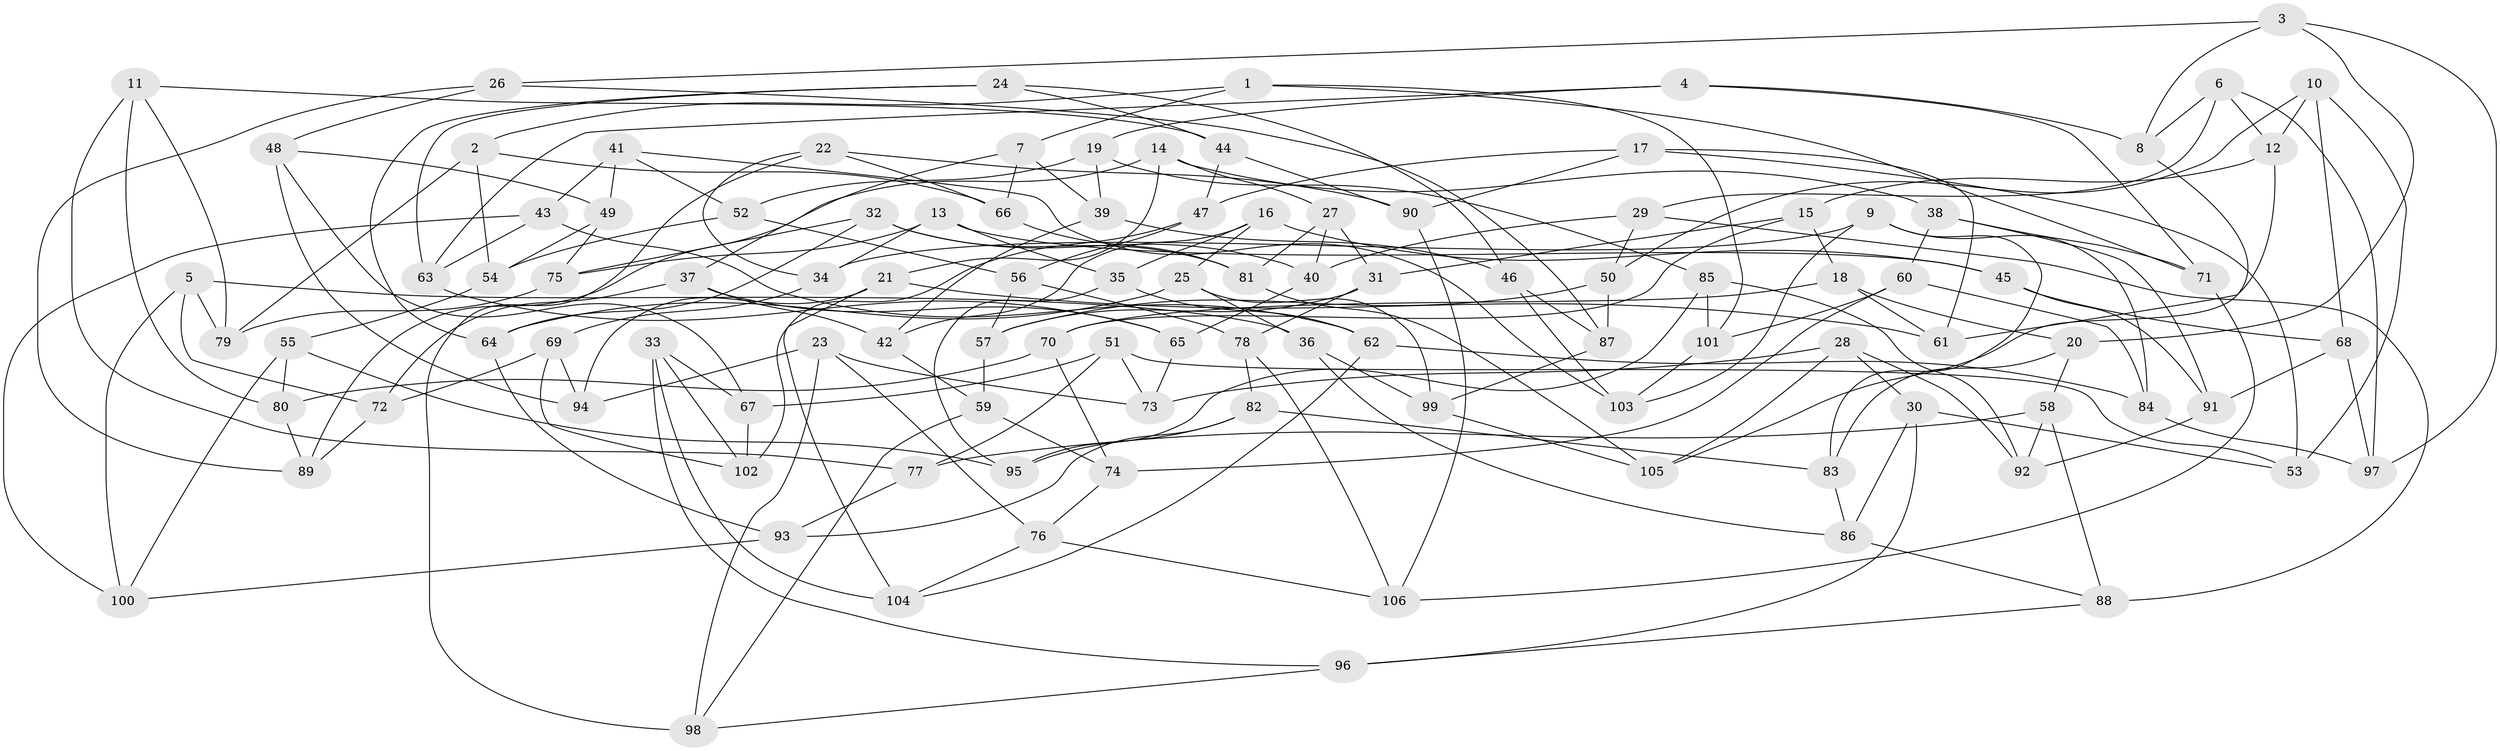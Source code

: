 // coarse degree distribution, {12: 0.0967741935483871, 8: 0.16129032258064516, 5: 0.12903225806451613, 11: 0.06451612903225806, 4: 0.16129032258064516, 3: 0.06451612903225806, 10: 0.06451612903225806, 9: 0.12903225806451613, 7: 0.06451612903225806, 6: 0.06451612903225806}
// Generated by graph-tools (version 1.1) at 2025/20/03/04/25 18:20:59]
// undirected, 106 vertices, 212 edges
graph export_dot {
graph [start="1"]
  node [color=gray90,style=filled];
  1;
  2;
  3;
  4;
  5;
  6;
  7;
  8;
  9;
  10;
  11;
  12;
  13;
  14;
  15;
  16;
  17;
  18;
  19;
  20;
  21;
  22;
  23;
  24;
  25;
  26;
  27;
  28;
  29;
  30;
  31;
  32;
  33;
  34;
  35;
  36;
  37;
  38;
  39;
  40;
  41;
  42;
  43;
  44;
  45;
  46;
  47;
  48;
  49;
  50;
  51;
  52;
  53;
  54;
  55;
  56;
  57;
  58;
  59;
  60;
  61;
  62;
  63;
  64;
  65;
  66;
  67;
  68;
  69;
  70;
  71;
  72;
  73;
  74;
  75;
  76;
  77;
  78;
  79;
  80;
  81;
  82;
  83;
  84;
  85;
  86;
  87;
  88;
  89;
  90;
  91;
  92;
  93;
  94;
  95;
  96;
  97;
  98;
  99;
  100;
  101;
  102;
  103;
  104;
  105;
  106;
  1 -- 101;
  1 -- 71;
  1 -- 2;
  1 -- 7;
  2 -- 54;
  2 -- 66;
  2 -- 79;
  3 -- 20;
  3 -- 26;
  3 -- 97;
  3 -- 8;
  4 -- 71;
  4 -- 8;
  4 -- 63;
  4 -- 19;
  5 -- 100;
  5 -- 72;
  5 -- 36;
  5 -- 79;
  6 -- 8;
  6 -- 97;
  6 -- 29;
  6 -- 12;
  7 -- 66;
  7 -- 37;
  7 -- 39;
  8 -- 105;
  9 -- 103;
  9 -- 84;
  9 -- 34;
  9 -- 83;
  10 -- 53;
  10 -- 68;
  10 -- 12;
  10 -- 50;
  11 -- 80;
  11 -- 77;
  11 -- 44;
  11 -- 79;
  12 -- 15;
  12 -- 61;
  13 -- 45;
  13 -- 34;
  13 -- 35;
  13 -- 75;
  14 -- 21;
  14 -- 38;
  14 -- 27;
  14 -- 89;
  15 -- 31;
  15 -- 70;
  15 -- 18;
  16 -- 45;
  16 -- 35;
  16 -- 42;
  16 -- 25;
  17 -- 90;
  17 -- 47;
  17 -- 61;
  17 -- 53;
  18 -- 61;
  18 -- 70;
  18 -- 20;
  19 -- 85;
  19 -- 52;
  19 -- 39;
  20 -- 58;
  20 -- 83;
  21 -- 61;
  21 -- 104;
  21 -- 94;
  22 -- 98;
  22 -- 66;
  22 -- 34;
  22 -- 90;
  23 -- 73;
  23 -- 98;
  23 -- 76;
  23 -- 94;
  24 -- 46;
  24 -- 63;
  24 -- 44;
  24 -- 64;
  25 -- 99;
  25 -- 64;
  25 -- 36;
  26 -- 87;
  26 -- 89;
  26 -- 48;
  27 -- 40;
  27 -- 31;
  27 -- 81;
  28 -- 105;
  28 -- 73;
  28 -- 30;
  28 -- 92;
  29 -- 88;
  29 -- 50;
  29 -- 40;
  30 -- 96;
  30 -- 86;
  30 -- 53;
  31 -- 57;
  31 -- 78;
  32 -- 64;
  32 -- 40;
  32 -- 75;
  32 -- 81;
  33 -- 67;
  33 -- 104;
  33 -- 96;
  33 -- 102;
  34 -- 69;
  35 -- 95;
  35 -- 62;
  36 -- 86;
  36 -- 99;
  37 -- 42;
  37 -- 65;
  37 -- 72;
  38 -- 60;
  38 -- 71;
  38 -- 91;
  39 -- 46;
  39 -- 42;
  40 -- 65;
  41 -- 49;
  41 -- 103;
  41 -- 52;
  41 -- 43;
  42 -- 59;
  43 -- 100;
  43 -- 63;
  43 -- 62;
  44 -- 90;
  44 -- 47;
  45 -- 68;
  45 -- 91;
  46 -- 103;
  46 -- 87;
  47 -- 102;
  47 -- 56;
  48 -- 49;
  48 -- 67;
  48 -- 94;
  49 -- 54;
  49 -- 75;
  50 -- 87;
  50 -- 57;
  51 -- 73;
  51 -- 77;
  51 -- 53;
  51 -- 67;
  52 -- 56;
  52 -- 54;
  54 -- 55;
  55 -- 95;
  55 -- 80;
  55 -- 100;
  56 -- 57;
  56 -- 78;
  57 -- 59;
  58 -- 77;
  58 -- 88;
  58 -- 92;
  59 -- 98;
  59 -- 74;
  60 -- 74;
  60 -- 84;
  60 -- 101;
  62 -- 84;
  62 -- 104;
  63 -- 65;
  64 -- 93;
  65 -- 73;
  66 -- 81;
  67 -- 102;
  68 -- 91;
  68 -- 97;
  69 -- 72;
  69 -- 94;
  69 -- 102;
  70 -- 80;
  70 -- 74;
  71 -- 106;
  72 -- 89;
  74 -- 76;
  75 -- 79;
  76 -- 104;
  76 -- 106;
  77 -- 93;
  78 -- 106;
  78 -- 82;
  80 -- 89;
  81 -- 105;
  82 -- 93;
  82 -- 95;
  82 -- 83;
  83 -- 86;
  84 -- 97;
  85 -- 95;
  85 -- 92;
  85 -- 101;
  86 -- 88;
  87 -- 99;
  88 -- 96;
  90 -- 106;
  91 -- 92;
  93 -- 100;
  96 -- 98;
  99 -- 105;
  101 -- 103;
}
